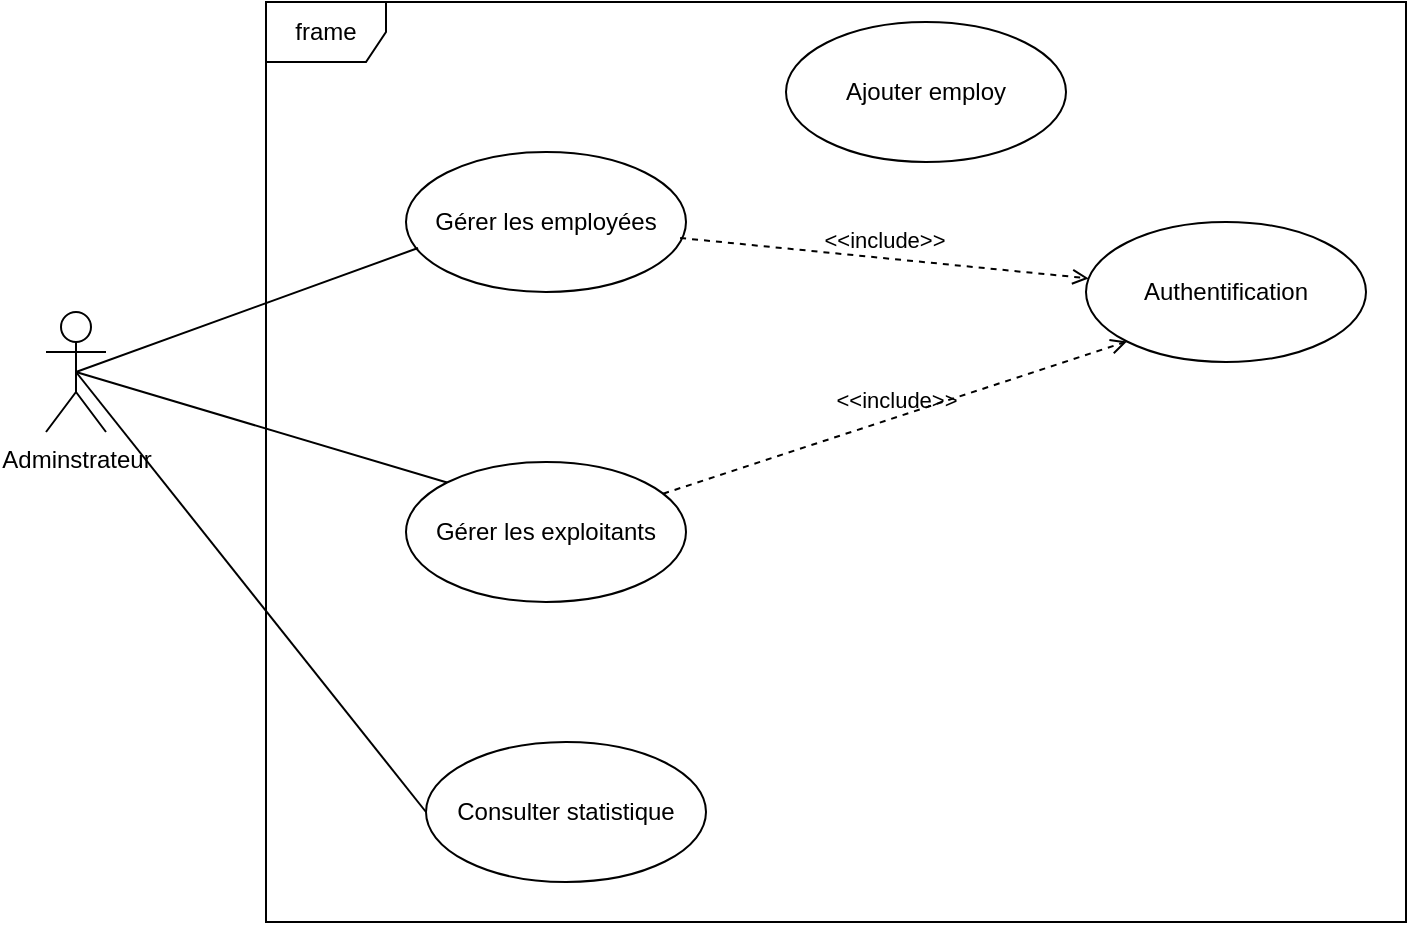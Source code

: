 <mxfile version="10.6.0" type="github"><diagram id="y6x7kgXgJAx1KWdH2rYU" name="Page-1"><mxGraphModel dx="941" dy="522" grid="1" gridSize="10" guides="1" tooltips="1" connect="1" arrows="1" fold="1" page="1" pageScale="1" pageWidth="827" pageHeight="1169" math="0" shadow="0"><root><mxCell id="0"/><mxCell id="1" parent="0"/><mxCell id="3-l81lsBKaegIfRqXJln-10" value="frame" style="shape=umlFrame;whiteSpace=wrap;html=1;" vertex="1" parent="1"><mxGeometry x="160" y="50" width="570" height="460" as="geometry"/></mxCell><mxCell id="3-l81lsBKaegIfRqXJln-11" value="Gérer les employées" style="ellipse;whiteSpace=wrap;html=1;" vertex="1" parent="1"><mxGeometry x="230" y="125" width="140" height="70" as="geometry"/></mxCell><mxCell id="3-l81lsBKaegIfRqXJln-12" value="Gérer les exploitants" style="ellipse;whiteSpace=wrap;html=1;" vertex="1" parent="1"><mxGeometry x="230" y="280" width="140" height="70" as="geometry"/></mxCell><mxCell id="3-l81lsBKaegIfRqXJln-15" value="Authentification" style="ellipse;whiteSpace=wrap;html=1;" vertex="1" parent="1"><mxGeometry x="570" y="160" width="140" height="70" as="geometry"/></mxCell><mxCell id="3-l81lsBKaegIfRqXJln-18" value="&amp;lt;&amp;lt;include&amp;gt;&amp;gt;" style="edgeStyle=none;html=1;endArrow=open;verticalAlign=bottom;dashed=1;labelBackgroundColor=none;exitX=0.979;exitY=0.614;exitDx=0;exitDy=0;exitPerimeter=0;" edge="1" parent="1" source="3-l81lsBKaegIfRqXJln-11" target="3-l81lsBKaegIfRqXJln-15"><mxGeometry width="160" relative="1" as="geometry"><mxPoint x="510" y="160" as="sourcePoint"/><mxPoint x="670" y="160" as="targetPoint"/></mxGeometry></mxCell><mxCell id="3-l81lsBKaegIfRqXJln-19" value="&amp;lt;&amp;lt;include&amp;gt;&amp;gt;" style="edgeStyle=none;html=1;endArrow=open;verticalAlign=bottom;dashed=1;labelBackgroundColor=none;entryX=0;entryY=1;entryDx=0;entryDy=0;" edge="1" parent="1" source="3-l81lsBKaegIfRqXJln-12" target="3-l81lsBKaegIfRqXJln-15"><mxGeometry width="160" relative="1" as="geometry"><mxPoint x="510" y="250" as="sourcePoint"/><mxPoint x="670" y="250" as="targetPoint"/></mxGeometry></mxCell><mxCell id="3-l81lsBKaegIfRqXJln-20" value="Consulter statistique" style="ellipse;whiteSpace=wrap;html=1;" vertex="1" parent="1"><mxGeometry x="240" y="420" width="140" height="70" as="geometry"/></mxCell><mxCell id="3-l81lsBKaegIfRqXJln-21" value="Adminstrateur" style="shape=umlActor;verticalLabelPosition=bottom;labelBackgroundColor=#ffffff;verticalAlign=top;html=1;outlineConnect=0;" vertex="1" parent="1"><mxGeometry x="50" y="205" width="30" height="60" as="geometry"/></mxCell><mxCell id="3-l81lsBKaegIfRqXJln-33" value="" style="endArrow=none;endFill=0;endSize=12;html=1;exitX=0.5;exitY=0.5;exitDx=0;exitDy=0;exitPerimeter=0;entryX=0.043;entryY=0.686;entryDx=0;entryDy=0;entryPerimeter=0;" edge="1" parent="1" source="3-l81lsBKaegIfRqXJln-21" target="3-l81lsBKaegIfRqXJln-11"><mxGeometry width="160" relative="1" as="geometry"><mxPoint x="215" y="144.5" as="sourcePoint"/><mxPoint x="375" y="144.5" as="targetPoint"/></mxGeometry></mxCell><mxCell id="3-l81lsBKaegIfRqXJln-35" value="" style="endArrow=none;endFill=0;endSize=12;html=1;entryX=0;entryY=0.5;entryDx=0;entryDy=0;exitX=0.5;exitY=0.5;exitDx=0;exitDy=0;exitPerimeter=0;" edge="1" parent="1" source="3-l81lsBKaegIfRqXJln-21" target="3-l81lsBKaegIfRqXJln-20"><mxGeometry width="160" relative="1" as="geometry"><mxPoint x="90" y="416.121" as="sourcePoint"/><mxPoint x="385" y="330" as="targetPoint"/></mxGeometry></mxCell><mxCell id="3-l81lsBKaegIfRqXJln-36" value="" style="endArrow=none;endFill=0;endSize=12;html=1;entryX=0;entryY=0;entryDx=0;entryDy=0;exitX=0.5;exitY=0.5;exitDx=0;exitDy=0;exitPerimeter=0;" edge="1" parent="1" source="3-l81lsBKaegIfRqXJln-21" target="3-l81lsBKaegIfRqXJln-12"><mxGeometry width="160" relative="1" as="geometry"><mxPoint x="100" y="250.621" as="sourcePoint"/><mxPoint x="395" y="164.5" as="targetPoint"/></mxGeometry></mxCell><mxCell id="3-l81lsBKaegIfRqXJln-37" value="Ajouter employ" style="ellipse;whiteSpace=wrap;html=1;" vertex="1" parent="1"><mxGeometry x="420" y="60" width="140" height="70" as="geometry"/></mxCell></root></mxGraphModel></diagram></mxfile>